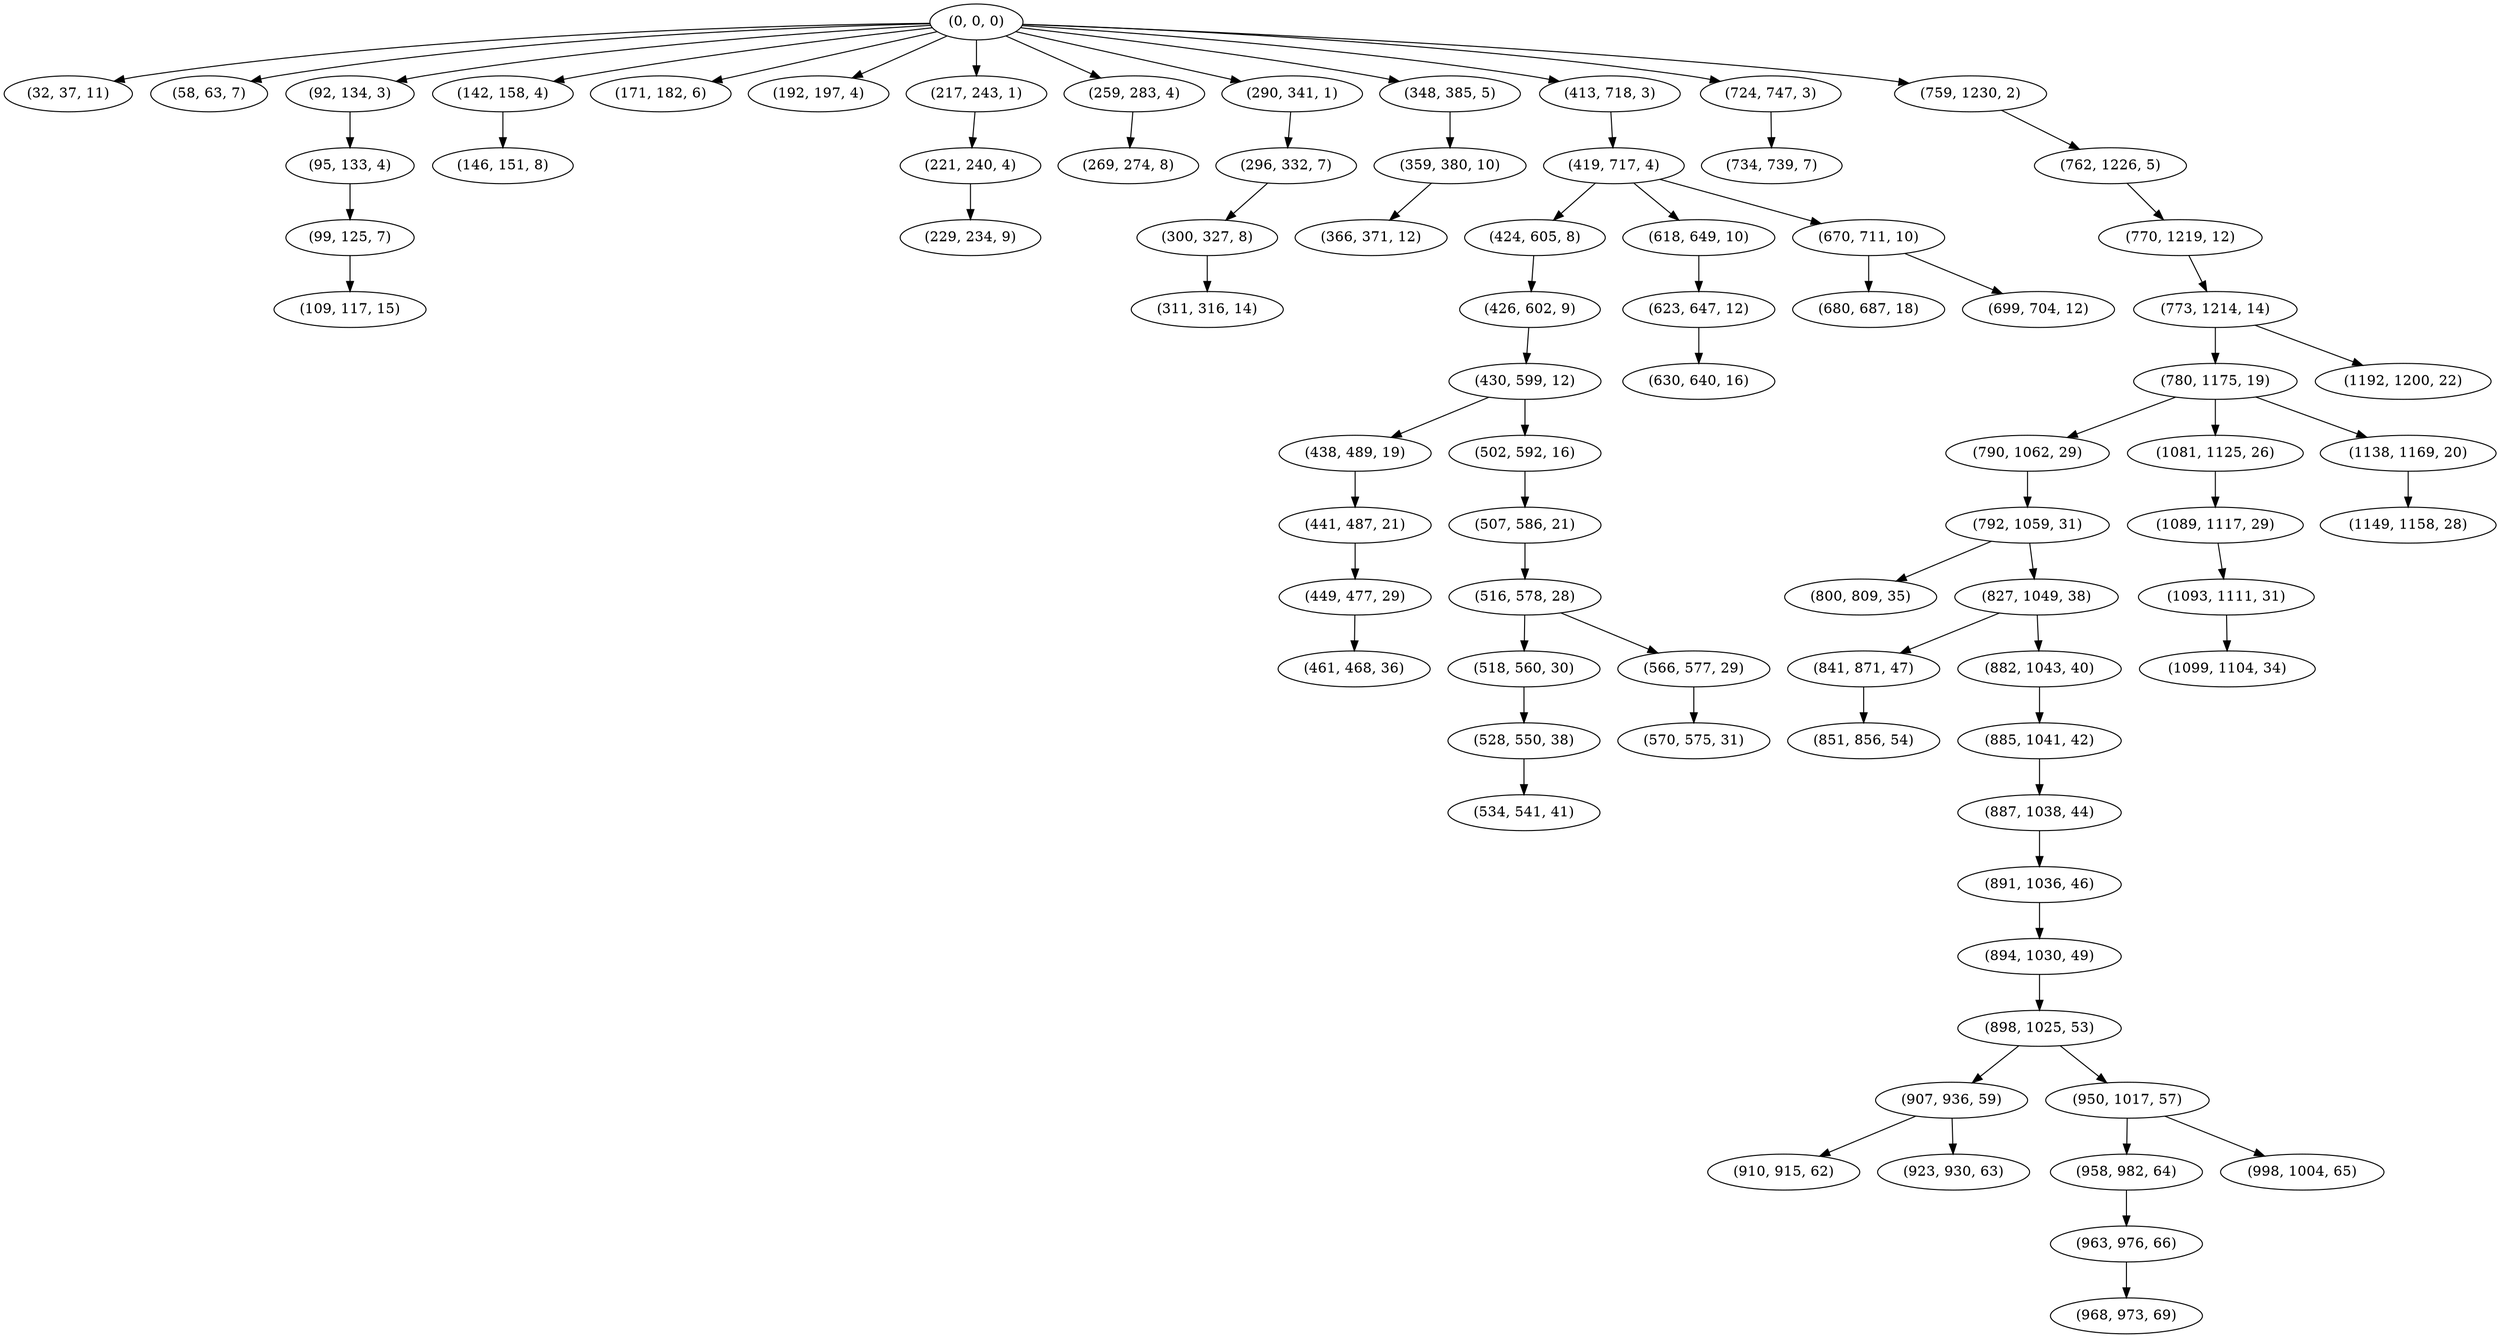 digraph tree {
    "(0, 0, 0)";
    "(32, 37, 11)";
    "(58, 63, 7)";
    "(92, 134, 3)";
    "(95, 133, 4)";
    "(99, 125, 7)";
    "(109, 117, 15)";
    "(142, 158, 4)";
    "(146, 151, 8)";
    "(171, 182, 6)";
    "(192, 197, 4)";
    "(217, 243, 1)";
    "(221, 240, 4)";
    "(229, 234, 9)";
    "(259, 283, 4)";
    "(269, 274, 8)";
    "(290, 341, 1)";
    "(296, 332, 7)";
    "(300, 327, 8)";
    "(311, 316, 14)";
    "(348, 385, 5)";
    "(359, 380, 10)";
    "(366, 371, 12)";
    "(413, 718, 3)";
    "(419, 717, 4)";
    "(424, 605, 8)";
    "(426, 602, 9)";
    "(430, 599, 12)";
    "(438, 489, 19)";
    "(441, 487, 21)";
    "(449, 477, 29)";
    "(461, 468, 36)";
    "(502, 592, 16)";
    "(507, 586, 21)";
    "(516, 578, 28)";
    "(518, 560, 30)";
    "(528, 550, 38)";
    "(534, 541, 41)";
    "(566, 577, 29)";
    "(570, 575, 31)";
    "(618, 649, 10)";
    "(623, 647, 12)";
    "(630, 640, 16)";
    "(670, 711, 10)";
    "(680, 687, 18)";
    "(699, 704, 12)";
    "(724, 747, 3)";
    "(734, 739, 7)";
    "(759, 1230, 2)";
    "(762, 1226, 5)";
    "(770, 1219, 12)";
    "(773, 1214, 14)";
    "(780, 1175, 19)";
    "(790, 1062, 29)";
    "(792, 1059, 31)";
    "(800, 809, 35)";
    "(827, 1049, 38)";
    "(841, 871, 47)";
    "(851, 856, 54)";
    "(882, 1043, 40)";
    "(885, 1041, 42)";
    "(887, 1038, 44)";
    "(891, 1036, 46)";
    "(894, 1030, 49)";
    "(898, 1025, 53)";
    "(907, 936, 59)";
    "(910, 915, 62)";
    "(923, 930, 63)";
    "(950, 1017, 57)";
    "(958, 982, 64)";
    "(963, 976, 66)";
    "(968, 973, 69)";
    "(998, 1004, 65)";
    "(1081, 1125, 26)";
    "(1089, 1117, 29)";
    "(1093, 1111, 31)";
    "(1099, 1104, 34)";
    "(1138, 1169, 20)";
    "(1149, 1158, 28)";
    "(1192, 1200, 22)";
    "(0, 0, 0)" -> "(32, 37, 11)";
    "(0, 0, 0)" -> "(58, 63, 7)";
    "(0, 0, 0)" -> "(92, 134, 3)";
    "(0, 0, 0)" -> "(142, 158, 4)";
    "(0, 0, 0)" -> "(171, 182, 6)";
    "(0, 0, 0)" -> "(192, 197, 4)";
    "(0, 0, 0)" -> "(217, 243, 1)";
    "(0, 0, 0)" -> "(259, 283, 4)";
    "(0, 0, 0)" -> "(290, 341, 1)";
    "(0, 0, 0)" -> "(348, 385, 5)";
    "(0, 0, 0)" -> "(413, 718, 3)";
    "(0, 0, 0)" -> "(724, 747, 3)";
    "(0, 0, 0)" -> "(759, 1230, 2)";
    "(92, 134, 3)" -> "(95, 133, 4)";
    "(95, 133, 4)" -> "(99, 125, 7)";
    "(99, 125, 7)" -> "(109, 117, 15)";
    "(142, 158, 4)" -> "(146, 151, 8)";
    "(217, 243, 1)" -> "(221, 240, 4)";
    "(221, 240, 4)" -> "(229, 234, 9)";
    "(259, 283, 4)" -> "(269, 274, 8)";
    "(290, 341, 1)" -> "(296, 332, 7)";
    "(296, 332, 7)" -> "(300, 327, 8)";
    "(300, 327, 8)" -> "(311, 316, 14)";
    "(348, 385, 5)" -> "(359, 380, 10)";
    "(359, 380, 10)" -> "(366, 371, 12)";
    "(413, 718, 3)" -> "(419, 717, 4)";
    "(419, 717, 4)" -> "(424, 605, 8)";
    "(419, 717, 4)" -> "(618, 649, 10)";
    "(419, 717, 4)" -> "(670, 711, 10)";
    "(424, 605, 8)" -> "(426, 602, 9)";
    "(426, 602, 9)" -> "(430, 599, 12)";
    "(430, 599, 12)" -> "(438, 489, 19)";
    "(430, 599, 12)" -> "(502, 592, 16)";
    "(438, 489, 19)" -> "(441, 487, 21)";
    "(441, 487, 21)" -> "(449, 477, 29)";
    "(449, 477, 29)" -> "(461, 468, 36)";
    "(502, 592, 16)" -> "(507, 586, 21)";
    "(507, 586, 21)" -> "(516, 578, 28)";
    "(516, 578, 28)" -> "(518, 560, 30)";
    "(516, 578, 28)" -> "(566, 577, 29)";
    "(518, 560, 30)" -> "(528, 550, 38)";
    "(528, 550, 38)" -> "(534, 541, 41)";
    "(566, 577, 29)" -> "(570, 575, 31)";
    "(618, 649, 10)" -> "(623, 647, 12)";
    "(623, 647, 12)" -> "(630, 640, 16)";
    "(670, 711, 10)" -> "(680, 687, 18)";
    "(670, 711, 10)" -> "(699, 704, 12)";
    "(724, 747, 3)" -> "(734, 739, 7)";
    "(759, 1230, 2)" -> "(762, 1226, 5)";
    "(762, 1226, 5)" -> "(770, 1219, 12)";
    "(770, 1219, 12)" -> "(773, 1214, 14)";
    "(773, 1214, 14)" -> "(780, 1175, 19)";
    "(773, 1214, 14)" -> "(1192, 1200, 22)";
    "(780, 1175, 19)" -> "(790, 1062, 29)";
    "(780, 1175, 19)" -> "(1081, 1125, 26)";
    "(780, 1175, 19)" -> "(1138, 1169, 20)";
    "(790, 1062, 29)" -> "(792, 1059, 31)";
    "(792, 1059, 31)" -> "(800, 809, 35)";
    "(792, 1059, 31)" -> "(827, 1049, 38)";
    "(827, 1049, 38)" -> "(841, 871, 47)";
    "(827, 1049, 38)" -> "(882, 1043, 40)";
    "(841, 871, 47)" -> "(851, 856, 54)";
    "(882, 1043, 40)" -> "(885, 1041, 42)";
    "(885, 1041, 42)" -> "(887, 1038, 44)";
    "(887, 1038, 44)" -> "(891, 1036, 46)";
    "(891, 1036, 46)" -> "(894, 1030, 49)";
    "(894, 1030, 49)" -> "(898, 1025, 53)";
    "(898, 1025, 53)" -> "(907, 936, 59)";
    "(898, 1025, 53)" -> "(950, 1017, 57)";
    "(907, 936, 59)" -> "(910, 915, 62)";
    "(907, 936, 59)" -> "(923, 930, 63)";
    "(950, 1017, 57)" -> "(958, 982, 64)";
    "(950, 1017, 57)" -> "(998, 1004, 65)";
    "(958, 982, 64)" -> "(963, 976, 66)";
    "(963, 976, 66)" -> "(968, 973, 69)";
    "(1081, 1125, 26)" -> "(1089, 1117, 29)";
    "(1089, 1117, 29)" -> "(1093, 1111, 31)";
    "(1093, 1111, 31)" -> "(1099, 1104, 34)";
    "(1138, 1169, 20)" -> "(1149, 1158, 28)";
}

